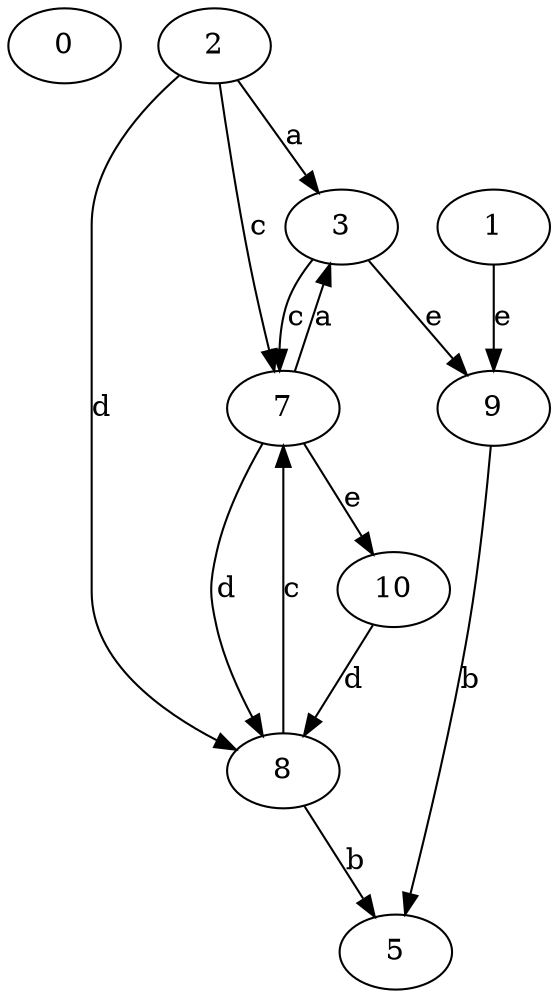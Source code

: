 strict digraph  {
0;
2;
3;
5;
7;
1;
8;
9;
10;
2 -> 3  [label=a];
2 -> 7  [label=c];
2 -> 8  [label=d];
3 -> 7  [label=c];
3 -> 9  [label=e];
7 -> 3  [label=a];
7 -> 8  [label=d];
7 -> 10  [label=e];
1 -> 9  [label=e];
8 -> 5  [label=b];
8 -> 7  [label=c];
9 -> 5  [label=b];
10 -> 8  [label=d];
}
